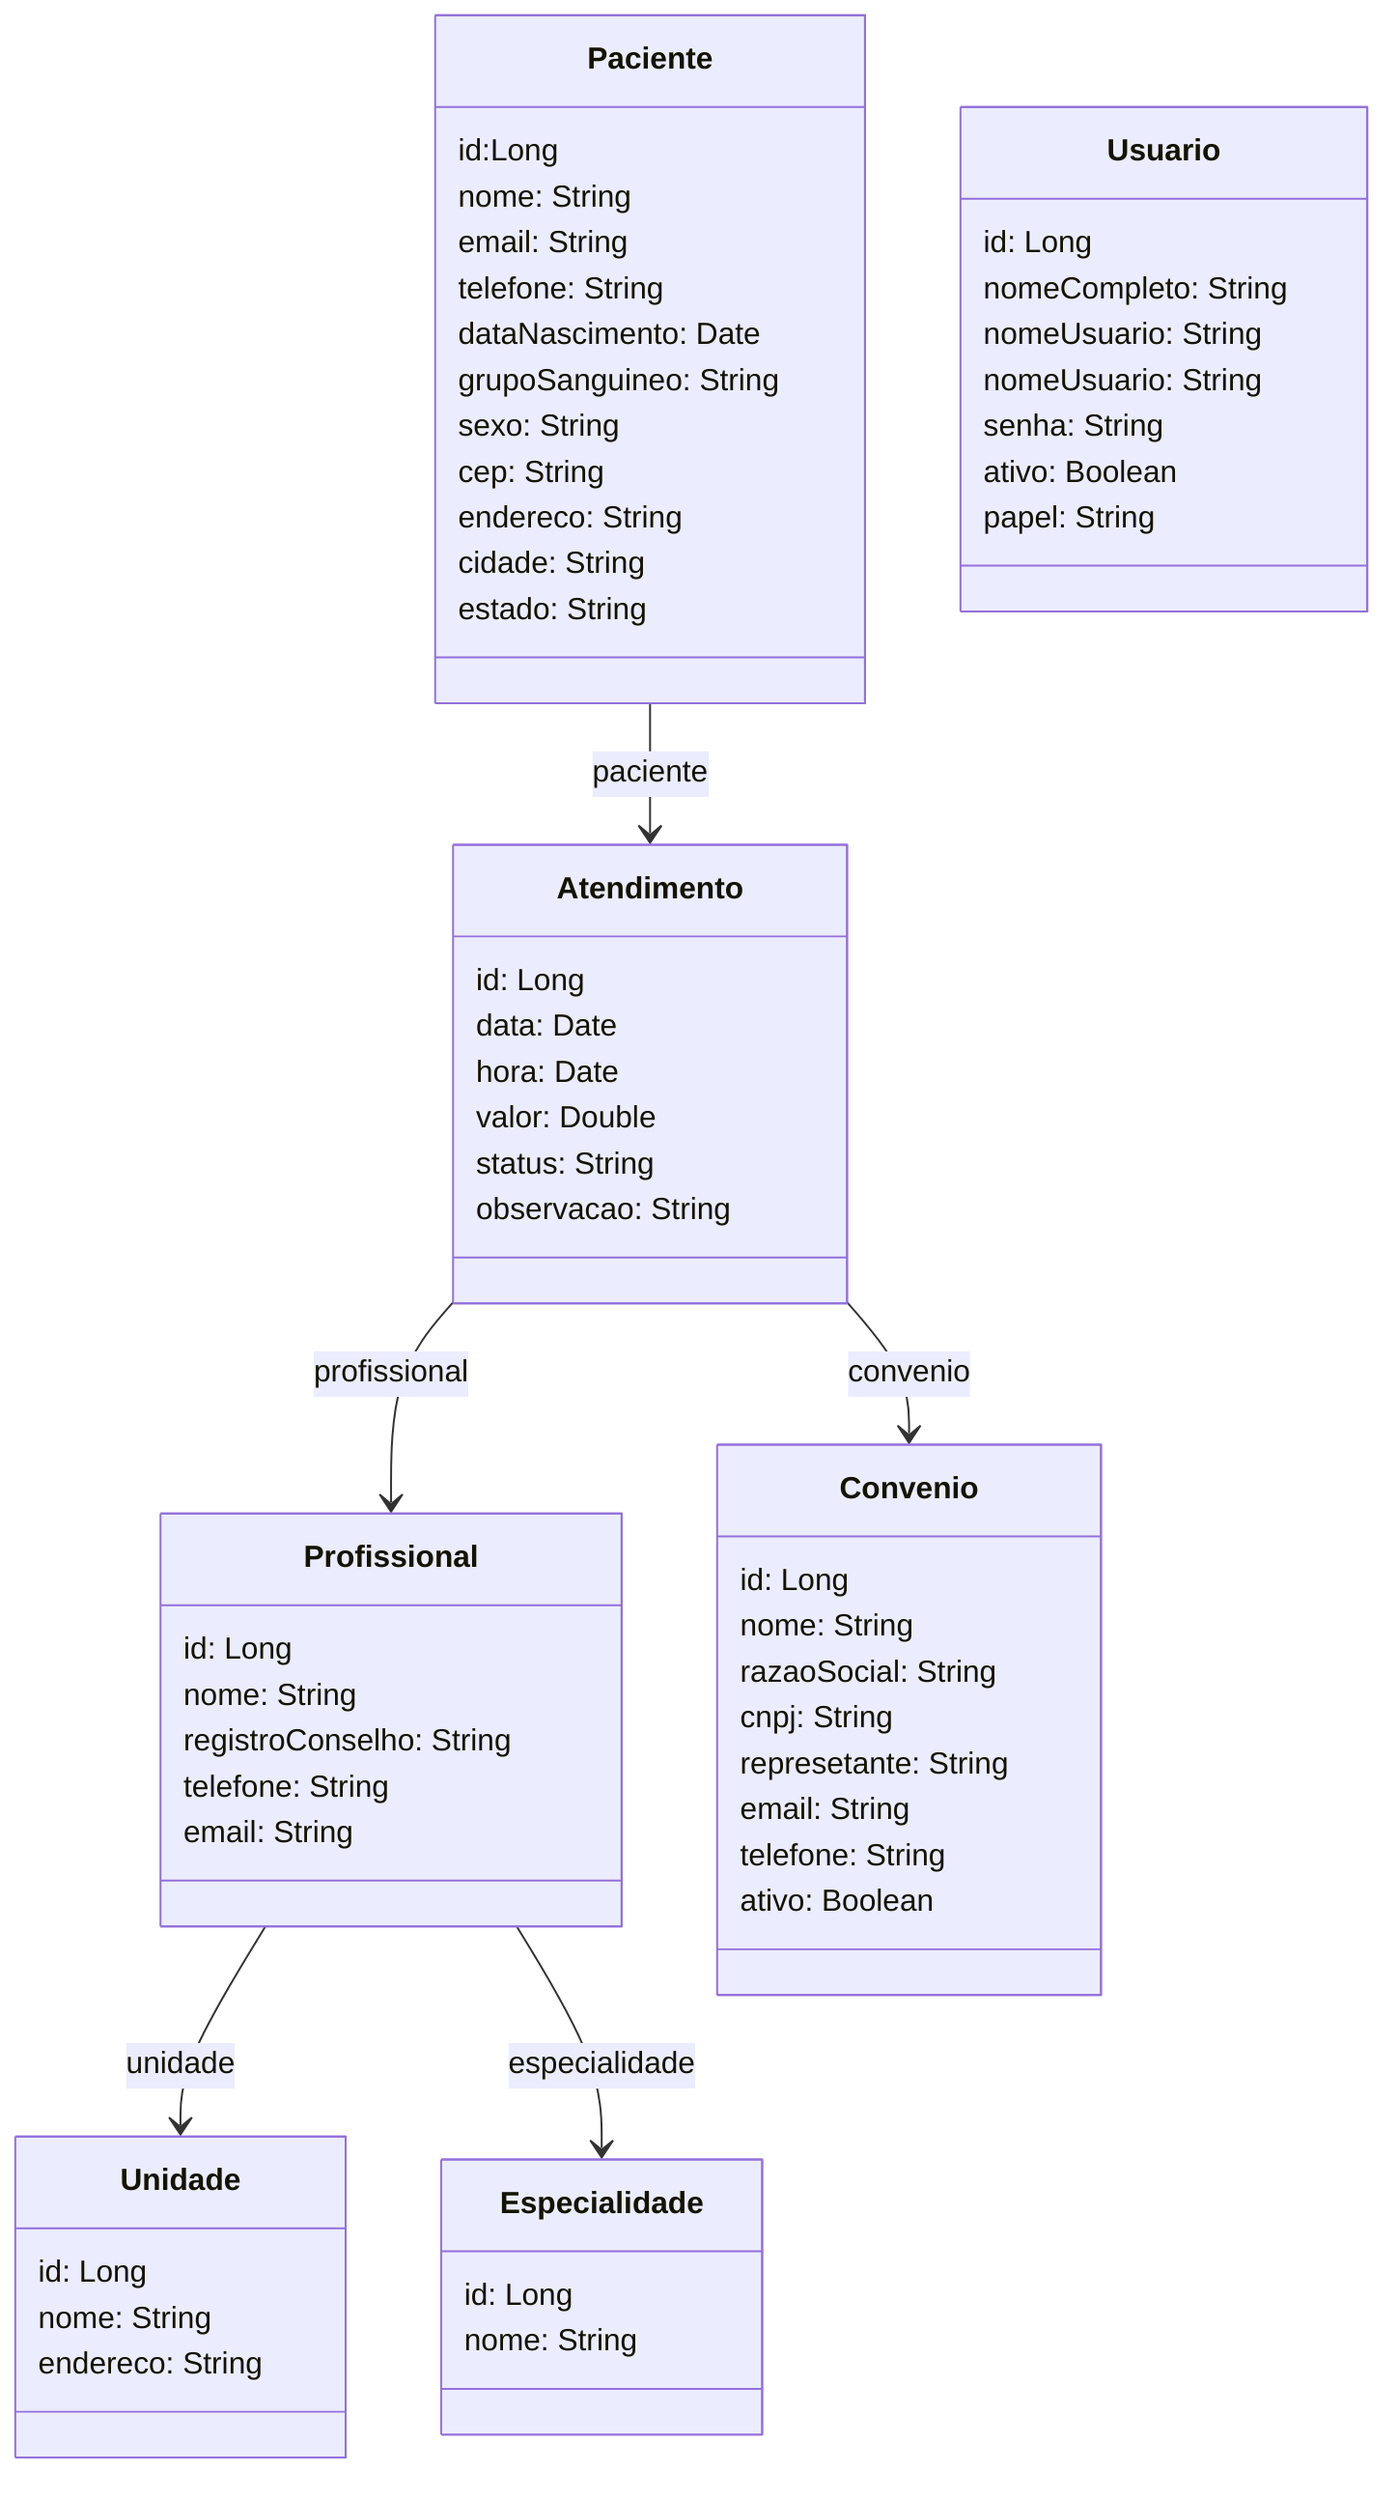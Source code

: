 classDiagram

class Paciente {
id:Long
nome: String
email: String
telefone: String
dataNascimento: Date 
grupoSanguineo: String
sexo: String
cep: String
endereco: String
cidade: String
estado: String
}

class Atendimento {
id: Long
data: Date 
hora: Date 
valor: Double
status: String
observacao: String
}

class Profissional {
id: Long
nome: String
registroConselho: String
telefone: String
email: String
}

class Convenio {
id: Long
nome: String
razaoSocial: String
cnpj: String
represetante: String
email: String
telefone: String
ativo: Boolean
}

class Unidade {
id: Long
nome: String
endereco: String
}

class Especialidade {
id: Long 
nome: String
}

class Usuario {
id: Long
nomeCompleto: String
nomeUsuario: String
nomeUsuario: String
senha: String
ativo: Boolean
papel: String
}

Paciente --> Atendimento : paciente
Atendimento --> Profissional : profissional
Atendimento --> Convenio : convenio
Profissional --> Unidade: unidade
Profissional --> Especialidade: especialidade



Usuario
